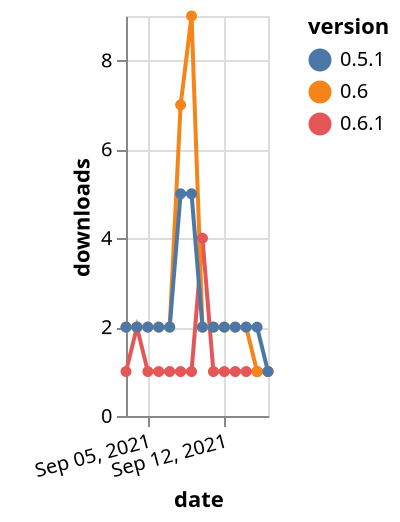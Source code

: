 {"$schema": "https://vega.github.io/schema/vega-lite/v5.json", "description": "A simple bar chart with embedded data.", "data": {"values": [{"date": "2021-09-03", "total": 414, "delta": 1, "version": "0.6.1"}, {"date": "2021-09-04", "total": 416, "delta": 2, "version": "0.6.1"}, {"date": "2021-09-05", "total": 417, "delta": 1, "version": "0.6.1"}, {"date": "2021-09-06", "total": 418, "delta": 1, "version": "0.6.1"}, {"date": "2021-09-07", "total": 419, "delta": 1, "version": "0.6.1"}, {"date": "2021-09-08", "total": 420, "delta": 1, "version": "0.6.1"}, {"date": "2021-09-09", "total": 421, "delta": 1, "version": "0.6.1"}, {"date": "2021-09-10", "total": 425, "delta": 4, "version": "0.6.1"}, {"date": "2021-09-11", "total": 426, "delta": 1, "version": "0.6.1"}, {"date": "2021-09-12", "total": 427, "delta": 1, "version": "0.6.1"}, {"date": "2021-09-13", "total": 428, "delta": 1, "version": "0.6.1"}, {"date": "2021-09-14", "total": 429, "delta": 1, "version": "0.6.1"}, {"date": "2021-09-15", "total": 430, "delta": 1, "version": "0.6.1"}, {"date": "2021-09-16", "total": 431, "delta": 1, "version": "0.6.1"}, {"date": "2021-09-03", "total": 3101, "delta": 2, "version": "0.6"}, {"date": "2021-09-04", "total": 3103, "delta": 2, "version": "0.6"}, {"date": "2021-09-05", "total": 3105, "delta": 2, "version": "0.6"}, {"date": "2021-09-06", "total": 3107, "delta": 2, "version": "0.6"}, {"date": "2021-09-07", "total": 3109, "delta": 2, "version": "0.6"}, {"date": "2021-09-08", "total": 3116, "delta": 7, "version": "0.6"}, {"date": "2021-09-09", "total": 3125, "delta": 9, "version": "0.6"}, {"date": "2021-09-10", "total": 3127, "delta": 2, "version": "0.6"}, {"date": "2021-09-11", "total": 3129, "delta": 2, "version": "0.6"}, {"date": "2021-09-12", "total": 3131, "delta": 2, "version": "0.6"}, {"date": "2021-09-13", "total": 3133, "delta": 2, "version": "0.6"}, {"date": "2021-09-14", "total": 3135, "delta": 2, "version": "0.6"}, {"date": "2021-09-15", "total": 3136, "delta": 1, "version": "0.6"}, {"date": "2021-09-16", "total": 3137, "delta": 1, "version": "0.6"}, {"date": "2021-09-03", "total": 3438, "delta": 2, "version": "0.5.1"}, {"date": "2021-09-04", "total": 3440, "delta": 2, "version": "0.5.1"}, {"date": "2021-09-05", "total": 3442, "delta": 2, "version": "0.5.1"}, {"date": "2021-09-06", "total": 3444, "delta": 2, "version": "0.5.1"}, {"date": "2021-09-07", "total": 3446, "delta": 2, "version": "0.5.1"}, {"date": "2021-09-08", "total": 3451, "delta": 5, "version": "0.5.1"}, {"date": "2021-09-09", "total": 3456, "delta": 5, "version": "0.5.1"}, {"date": "2021-09-10", "total": 3458, "delta": 2, "version": "0.5.1"}, {"date": "2021-09-11", "total": 3460, "delta": 2, "version": "0.5.1"}, {"date": "2021-09-12", "total": 3462, "delta": 2, "version": "0.5.1"}, {"date": "2021-09-13", "total": 3464, "delta": 2, "version": "0.5.1"}, {"date": "2021-09-14", "total": 3466, "delta": 2, "version": "0.5.1"}, {"date": "2021-09-15", "total": 3468, "delta": 2, "version": "0.5.1"}, {"date": "2021-09-16", "total": 3469, "delta": 1, "version": "0.5.1"}]}, "width": "container", "mark": {"type": "line", "point": {"filled": true}}, "encoding": {"x": {"field": "date", "type": "temporal", "timeUnit": "yearmonthdate", "title": "date", "axis": {"labelAngle": -15}}, "y": {"field": "delta", "type": "quantitative", "title": "downloads"}, "color": {"field": "version", "type": "nominal"}, "tooltip": {"field": "delta"}}}